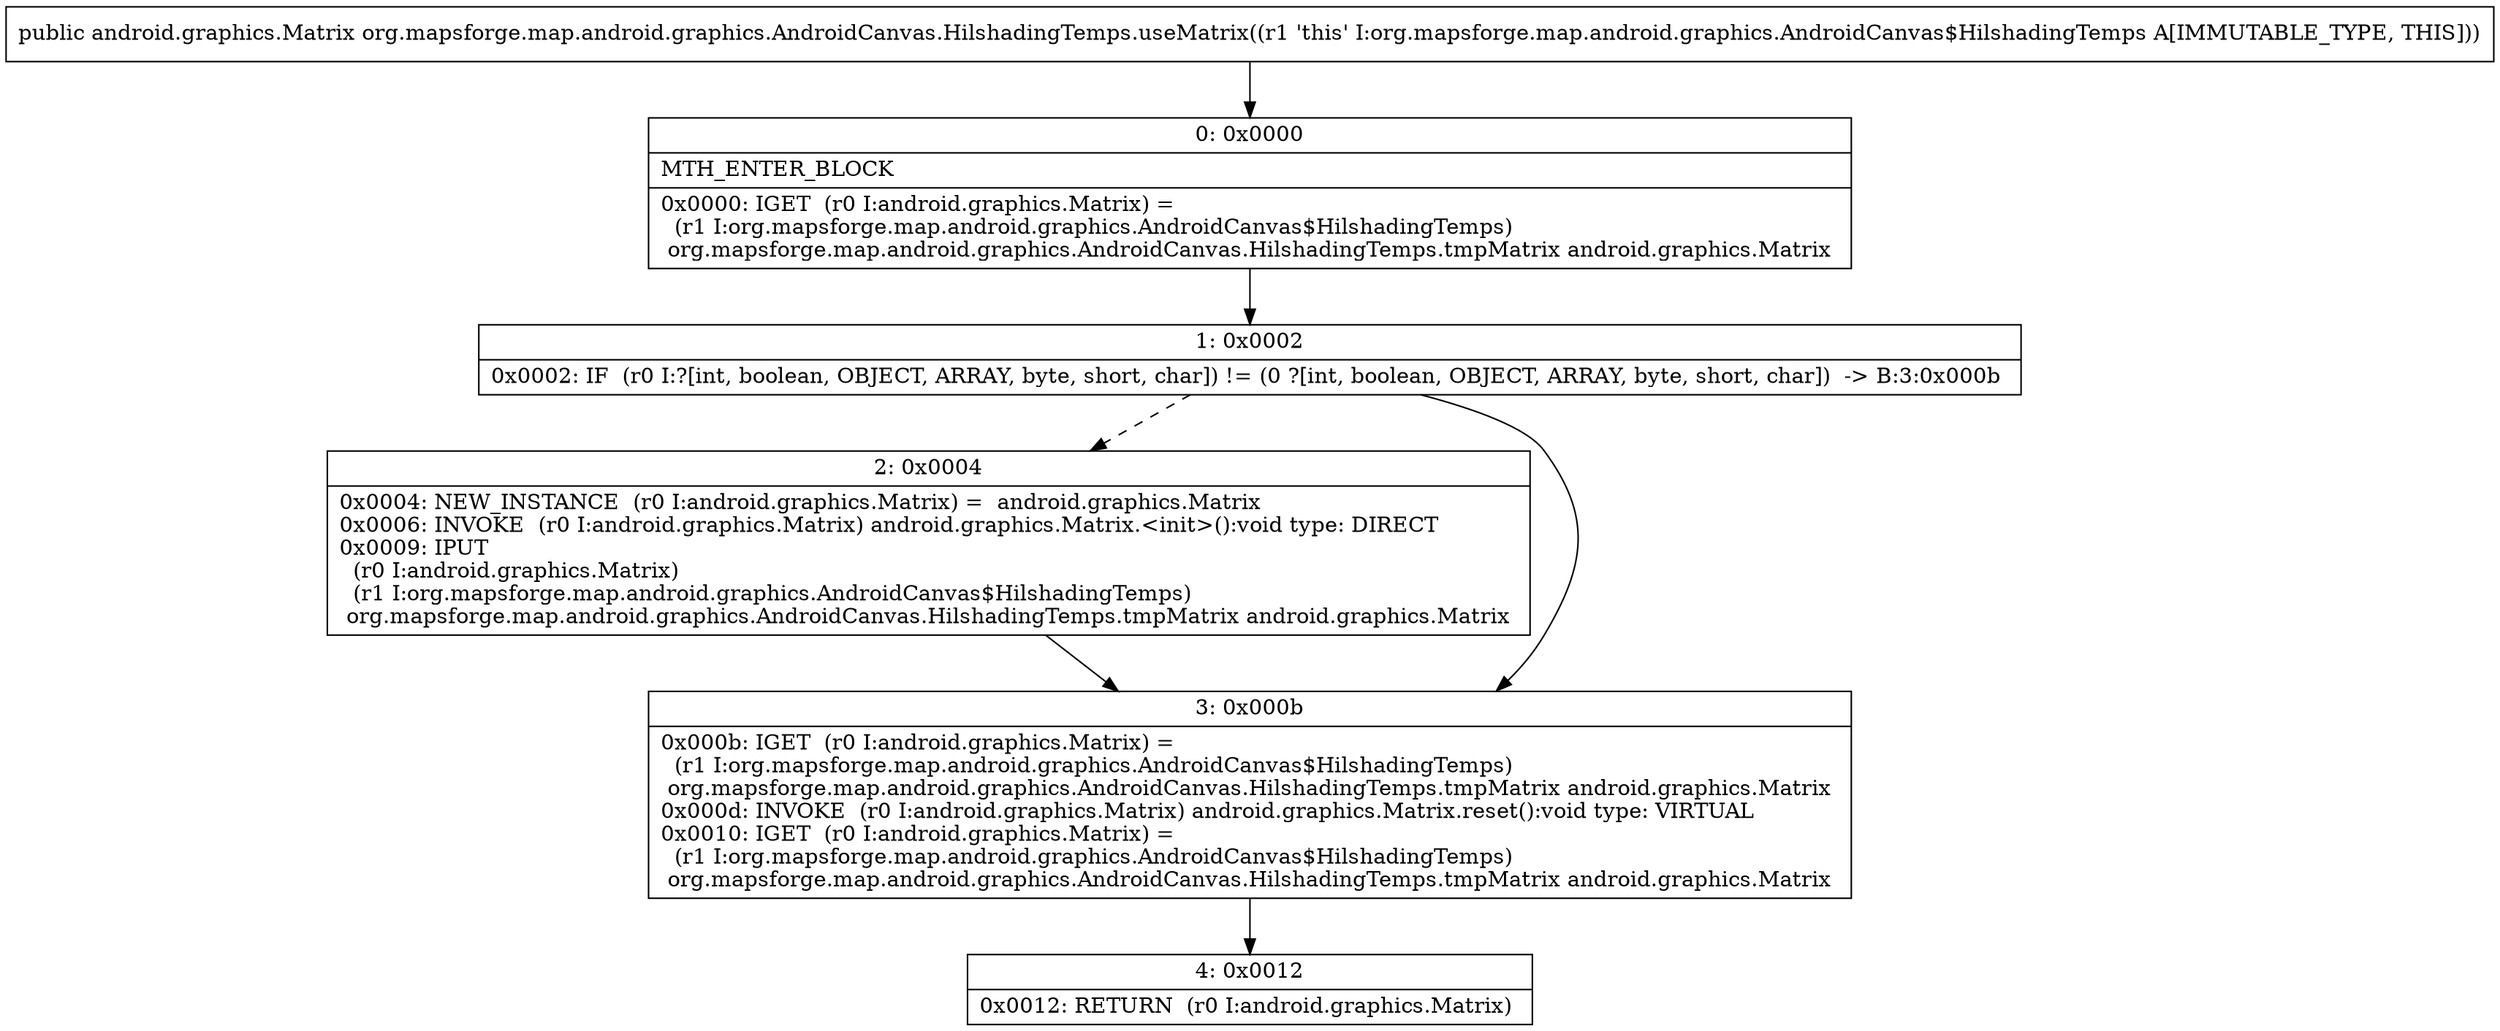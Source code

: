 digraph "CFG fororg.mapsforge.map.android.graphics.AndroidCanvas.HilshadingTemps.useMatrix()Landroid\/graphics\/Matrix;" {
Node_0 [shape=record,label="{0\:\ 0x0000|MTH_ENTER_BLOCK\l|0x0000: IGET  (r0 I:android.graphics.Matrix) = \l  (r1 I:org.mapsforge.map.android.graphics.AndroidCanvas$HilshadingTemps)\l org.mapsforge.map.android.graphics.AndroidCanvas.HilshadingTemps.tmpMatrix android.graphics.Matrix \l}"];
Node_1 [shape=record,label="{1\:\ 0x0002|0x0002: IF  (r0 I:?[int, boolean, OBJECT, ARRAY, byte, short, char]) != (0 ?[int, boolean, OBJECT, ARRAY, byte, short, char])  \-\> B:3:0x000b \l}"];
Node_2 [shape=record,label="{2\:\ 0x0004|0x0004: NEW_INSTANCE  (r0 I:android.graphics.Matrix) =  android.graphics.Matrix \l0x0006: INVOKE  (r0 I:android.graphics.Matrix) android.graphics.Matrix.\<init\>():void type: DIRECT \l0x0009: IPUT  \l  (r0 I:android.graphics.Matrix)\l  (r1 I:org.mapsforge.map.android.graphics.AndroidCanvas$HilshadingTemps)\l org.mapsforge.map.android.graphics.AndroidCanvas.HilshadingTemps.tmpMatrix android.graphics.Matrix \l}"];
Node_3 [shape=record,label="{3\:\ 0x000b|0x000b: IGET  (r0 I:android.graphics.Matrix) = \l  (r1 I:org.mapsforge.map.android.graphics.AndroidCanvas$HilshadingTemps)\l org.mapsforge.map.android.graphics.AndroidCanvas.HilshadingTemps.tmpMatrix android.graphics.Matrix \l0x000d: INVOKE  (r0 I:android.graphics.Matrix) android.graphics.Matrix.reset():void type: VIRTUAL \l0x0010: IGET  (r0 I:android.graphics.Matrix) = \l  (r1 I:org.mapsforge.map.android.graphics.AndroidCanvas$HilshadingTemps)\l org.mapsforge.map.android.graphics.AndroidCanvas.HilshadingTemps.tmpMatrix android.graphics.Matrix \l}"];
Node_4 [shape=record,label="{4\:\ 0x0012|0x0012: RETURN  (r0 I:android.graphics.Matrix) \l}"];
MethodNode[shape=record,label="{public android.graphics.Matrix org.mapsforge.map.android.graphics.AndroidCanvas.HilshadingTemps.useMatrix((r1 'this' I:org.mapsforge.map.android.graphics.AndroidCanvas$HilshadingTemps A[IMMUTABLE_TYPE, THIS])) }"];
MethodNode -> Node_0;
Node_0 -> Node_1;
Node_1 -> Node_2[style=dashed];
Node_1 -> Node_3;
Node_2 -> Node_3;
Node_3 -> Node_4;
}

